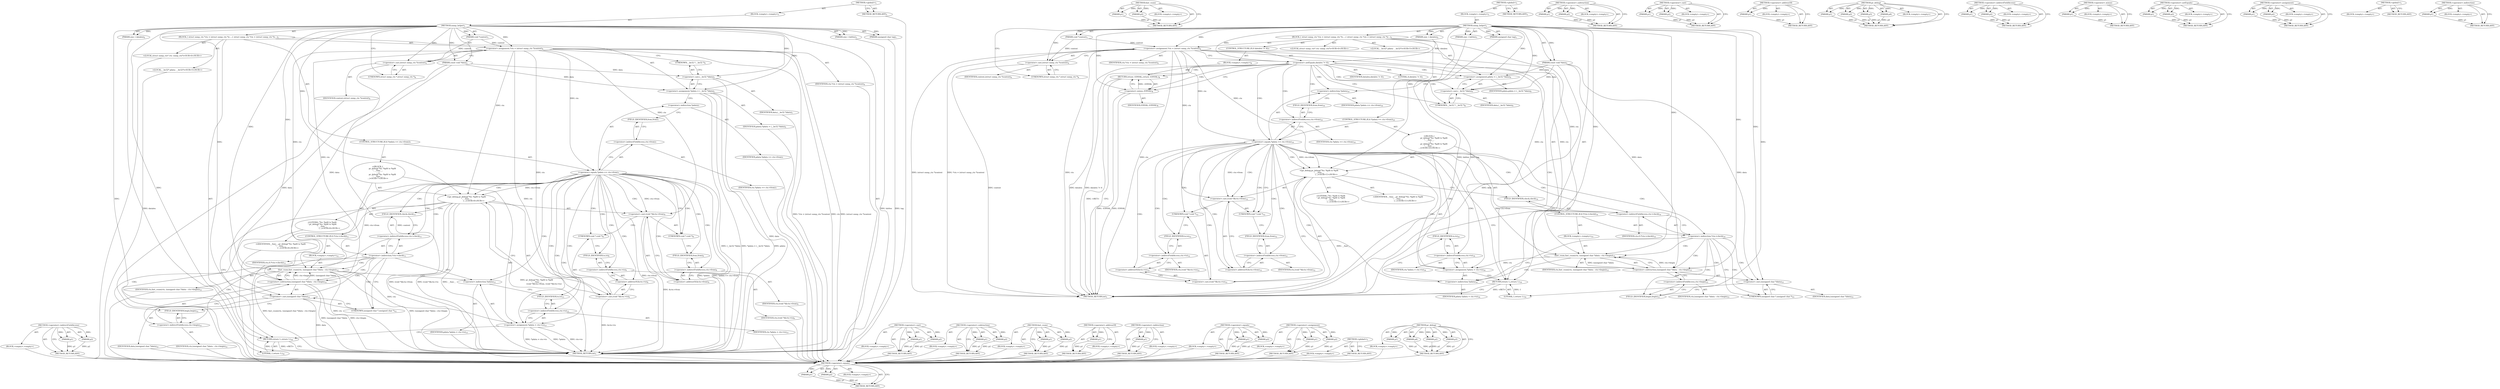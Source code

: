 digraph "&lt;operator&gt;.indirection" {
vulnerable_121 [label=<(METHOD,&lt;operator&gt;.indirectFieldAccess)>];
vulnerable_122 [label=<(PARAM,p1)>];
vulnerable_123 [label=<(PARAM,p2)>];
vulnerable_124 [label=<(BLOCK,&lt;empty&gt;,&lt;empty&gt;)>];
vulnerable_125 [label=<(METHOD_RETURN,ANY)>];
vulnerable_6 [label=<(METHOD,&lt;global&gt;)<SUB>1</SUB>>];
vulnerable_7 [label=<(BLOCK,&lt;empty&gt;,&lt;empty&gt;)<SUB>1</SUB>>];
vulnerable_8 [label=<(METHOD,snmp_helper)<SUB>1</SUB>>];
vulnerable_9 [label=<(PARAM,void *context)<SUB>1</SUB>>];
vulnerable_10 [label=<(PARAM,size_t hdrlen)<SUB>1</SUB>>];
vulnerable_11 [label=<(PARAM,unsigned char tag)<SUB>1</SUB>>];
vulnerable_12 [label=<(PARAM,const void *data)<SUB>2</SUB>>];
vulnerable_13 [label=<(PARAM,size_t datalen)<SUB>2</SUB>>];
vulnerable_14 [label=<(BLOCK,{
 	struct snmp_ctx *ctx = (struct snmp_ctx *)c...,{
 	struct snmp_ctx *ctx = (struct snmp_ctx *)c...)<SUB>3</SUB>>];
vulnerable_15 [label="<(LOCAL,struct snmp_ctx* ctx: snmp_ctx*)<SUB>4</SUB>>"];
vulnerable_16 [label=<(&lt;operator&gt;.assignment,*ctx = (struct snmp_ctx *)context)<SUB>4</SUB>>];
vulnerable_17 [label=<(IDENTIFIER,ctx,*ctx = (struct snmp_ctx *)context)<SUB>4</SUB>>];
vulnerable_18 [label=<(&lt;operator&gt;.cast,(struct snmp_ctx *)context)<SUB>4</SUB>>];
vulnerable_19 [label=<(UNKNOWN,struct snmp_ctx *,struct snmp_ctx *)<SUB>4</SUB>>];
vulnerable_20 [label=<(IDENTIFIER,context,(struct snmp_ctx *)context)<SUB>4</SUB>>];
vulnerable_21 [label="<(LOCAL,__be32* pdata: __be32*)<SUB>5</SUB>>"];
vulnerable_22 [label=<(&lt;operator&gt;.assignment,*pdata = (__be32 *)data)<SUB>5</SUB>>];
vulnerable_23 [label=<(IDENTIFIER,pdata,*pdata = (__be32 *)data)<SUB>5</SUB>>];
vulnerable_24 [label=<(&lt;operator&gt;.cast,(__be32 *)data)<SUB>5</SUB>>];
vulnerable_25 [label=<(UNKNOWN,__be32 *,__be32 *)<SUB>5</SUB>>];
vulnerable_26 [label=<(IDENTIFIER,data,(__be32 *)data)<SUB>5</SUB>>];
vulnerable_27 [label=<(CONTROL_STRUCTURE,IF,if (*pdata == ctx-&gt;from))<SUB>7</SUB>>];
vulnerable_28 [label=<(&lt;operator&gt;.equals,*pdata == ctx-&gt;from)<SUB>7</SUB>>];
vulnerable_29 [label=<(&lt;operator&gt;.indirection,*pdata)<SUB>7</SUB>>];
vulnerable_30 [label=<(IDENTIFIER,pdata,*pdata == ctx-&gt;from)<SUB>7</SUB>>];
vulnerable_31 [label=<(&lt;operator&gt;.indirectFieldAccess,ctx-&gt;from)<SUB>7</SUB>>];
vulnerable_32 [label=<(IDENTIFIER,ctx,*pdata == ctx-&gt;from)<SUB>7</SUB>>];
vulnerable_33 [label=<(FIELD_IDENTIFIER,from,from)<SUB>7</SUB>>];
vulnerable_34 [label="<(BLOCK,{
 		pr_debug(&quot;%s: %pI4 to %pI4\n&quot;, __func__,
 ...,{
 		pr_debug(&quot;%s: %pI4 to %pI4\n&quot;, __func__,
 ...)<SUB>7</SUB>>"];
vulnerable_35 [label="<(pr_debug,pr_debug(&quot;%s: %pI4 to %pI4\n&quot;, __func__,
 			 (...)<SUB>8</SUB>>"];
vulnerable_36 [label="<(LITERAL,&quot;%s: %pI4 to %pI4\n&quot;,pr_debug(&quot;%s: %pI4 to %pI4\n&quot;, __func__,
 			 (...)<SUB>8</SUB>>"];
vulnerable_37 [label="<(IDENTIFIER,__func__,pr_debug(&quot;%s: %pI4 to %pI4\n&quot;, __func__,
 			 (...)<SUB>8</SUB>>"];
vulnerable_38 [label=<(&lt;operator&gt;.cast,(void *)&amp;ctx-&gt;from)<SUB>9</SUB>>];
vulnerable_39 [label=<(UNKNOWN,void *,void *)<SUB>9</SUB>>];
vulnerable_40 [label=<(&lt;operator&gt;.addressOf,&amp;ctx-&gt;from)<SUB>9</SUB>>];
vulnerable_41 [label=<(&lt;operator&gt;.indirectFieldAccess,ctx-&gt;from)<SUB>9</SUB>>];
vulnerable_42 [label=<(IDENTIFIER,ctx,(void *)&amp;ctx-&gt;from)<SUB>9</SUB>>];
vulnerable_43 [label=<(FIELD_IDENTIFIER,from,from)<SUB>9</SUB>>];
vulnerable_44 [label=<(&lt;operator&gt;.cast,(void *)&amp;ctx-&gt;to)<SUB>9</SUB>>];
vulnerable_45 [label=<(UNKNOWN,void *,void *)<SUB>9</SUB>>];
vulnerable_46 [label=<(&lt;operator&gt;.addressOf,&amp;ctx-&gt;to)<SUB>9</SUB>>];
vulnerable_47 [label=<(&lt;operator&gt;.indirectFieldAccess,ctx-&gt;to)<SUB>9</SUB>>];
vulnerable_48 [label=<(IDENTIFIER,ctx,(void *)&amp;ctx-&gt;to)<SUB>9</SUB>>];
vulnerable_49 [label=<(FIELD_IDENTIFIER,to,to)<SUB>9</SUB>>];
vulnerable_50 [label=<(CONTROL_STRUCTURE,IF,if (*ctx-&gt;check))<SUB>11</SUB>>];
vulnerable_51 [label=<(&lt;operator&gt;.indirection,*ctx-&gt;check)<SUB>11</SUB>>];
vulnerable_52 [label=<(&lt;operator&gt;.indirectFieldAccess,ctx-&gt;check)<SUB>11</SUB>>];
vulnerable_53 [label=<(IDENTIFIER,ctx,if (*ctx-&gt;check))<SUB>11</SUB>>];
vulnerable_54 [label=<(FIELD_IDENTIFIER,check,check)<SUB>11</SUB>>];
vulnerable_55 [label=<(BLOCK,&lt;empty&gt;,&lt;empty&gt;)<SUB>12</SUB>>];
vulnerable_56 [label=<(fast_csum,fast_csum(ctx, (unsigned char *)data - ctx-&gt;begin))<SUB>12</SUB>>];
vulnerable_57 [label=<(IDENTIFIER,ctx,fast_csum(ctx, (unsigned char *)data - ctx-&gt;begin))<SUB>12</SUB>>];
vulnerable_58 [label=<(&lt;operator&gt;.subtraction,(unsigned char *)data - ctx-&gt;begin)<SUB>12</SUB>>];
vulnerable_59 [label=<(&lt;operator&gt;.cast,(unsigned char *)data)<SUB>12</SUB>>];
vulnerable_60 [label=<(UNKNOWN,unsigned char *,unsigned char *)<SUB>12</SUB>>];
vulnerable_61 [label=<(IDENTIFIER,data,(unsigned char *)data)<SUB>12</SUB>>];
vulnerable_62 [label=<(&lt;operator&gt;.indirectFieldAccess,ctx-&gt;begin)<SUB>12</SUB>>];
vulnerable_63 [label=<(IDENTIFIER,ctx,(unsigned char *)data - ctx-&gt;begin)<SUB>12</SUB>>];
vulnerable_64 [label=<(FIELD_IDENTIFIER,begin,begin)<SUB>12</SUB>>];
vulnerable_65 [label=<(&lt;operator&gt;.assignment,*pdata = ctx-&gt;to)<SUB>13</SUB>>];
vulnerable_66 [label=<(&lt;operator&gt;.indirection,*pdata)<SUB>13</SUB>>];
vulnerable_67 [label=<(IDENTIFIER,pdata,*pdata = ctx-&gt;to)<SUB>13</SUB>>];
vulnerable_68 [label=<(&lt;operator&gt;.indirectFieldAccess,ctx-&gt;to)<SUB>13</SUB>>];
vulnerable_69 [label=<(IDENTIFIER,ctx,*pdata = ctx-&gt;to)<SUB>13</SUB>>];
vulnerable_70 [label=<(FIELD_IDENTIFIER,to,to)<SUB>13</SUB>>];
vulnerable_71 [label=<(RETURN,return 1;,return 1;)<SUB>16</SUB>>];
vulnerable_72 [label=<(LITERAL,1,return 1;)<SUB>16</SUB>>];
vulnerable_73 [label=<(METHOD_RETURN,int)<SUB>1</SUB>>];
vulnerable_75 [label=<(METHOD_RETURN,ANY)<SUB>1</SUB>>];
vulnerable_107 [label=<(METHOD,&lt;operator&gt;.cast)>];
vulnerable_108 [label=<(PARAM,p1)>];
vulnerable_109 [label=<(PARAM,p2)>];
vulnerable_110 [label=<(BLOCK,&lt;empty&gt;,&lt;empty&gt;)>];
vulnerable_111 [label=<(METHOD_RETURN,ANY)>];
vulnerable_142 [label=<(METHOD,&lt;operator&gt;.subtraction)>];
vulnerable_143 [label=<(PARAM,p1)>];
vulnerable_144 [label=<(PARAM,p2)>];
vulnerable_145 [label=<(BLOCK,&lt;empty&gt;,&lt;empty&gt;)>];
vulnerable_146 [label=<(METHOD_RETURN,ANY)>];
vulnerable_137 [label=<(METHOD,fast_csum)>];
vulnerable_138 [label=<(PARAM,p1)>];
vulnerable_139 [label=<(PARAM,p2)>];
vulnerable_140 [label=<(BLOCK,&lt;empty&gt;,&lt;empty&gt;)>];
vulnerable_141 [label=<(METHOD_RETURN,ANY)>];
vulnerable_133 [label=<(METHOD,&lt;operator&gt;.addressOf)>];
vulnerable_134 [label=<(PARAM,p1)>];
vulnerable_135 [label=<(BLOCK,&lt;empty&gt;,&lt;empty&gt;)>];
vulnerable_136 [label=<(METHOD_RETURN,ANY)>];
vulnerable_117 [label=<(METHOD,&lt;operator&gt;.indirection)>];
vulnerable_118 [label=<(PARAM,p1)>];
vulnerable_119 [label=<(BLOCK,&lt;empty&gt;,&lt;empty&gt;)>];
vulnerable_120 [label=<(METHOD_RETURN,ANY)>];
vulnerable_112 [label=<(METHOD,&lt;operator&gt;.equals)>];
vulnerable_113 [label=<(PARAM,p1)>];
vulnerable_114 [label=<(PARAM,p2)>];
vulnerable_115 [label=<(BLOCK,&lt;empty&gt;,&lt;empty&gt;)>];
vulnerable_116 [label=<(METHOD_RETURN,ANY)>];
vulnerable_102 [label=<(METHOD,&lt;operator&gt;.assignment)>];
vulnerable_103 [label=<(PARAM,p1)>];
vulnerable_104 [label=<(PARAM,p2)>];
vulnerable_105 [label=<(BLOCK,&lt;empty&gt;,&lt;empty&gt;)>];
vulnerable_106 [label=<(METHOD_RETURN,ANY)>];
vulnerable_96 [label=<(METHOD,&lt;global&gt;)<SUB>1</SUB>>];
vulnerable_97 [label=<(BLOCK,&lt;empty&gt;,&lt;empty&gt;)>];
vulnerable_98 [label=<(METHOD_RETURN,ANY)>];
vulnerable_126 [label=<(METHOD,pr_debug)>];
vulnerable_127 [label=<(PARAM,p1)>];
vulnerable_128 [label=<(PARAM,p2)>];
vulnerable_129 [label=<(PARAM,p3)>];
vulnerable_130 [label=<(PARAM,p4)>];
vulnerable_131 [label=<(BLOCK,&lt;empty&gt;,&lt;empty&gt;)>];
vulnerable_132 [label=<(METHOD_RETURN,ANY)>];
fixed_129 [label=<(METHOD,&lt;operator&gt;.equals)>];
fixed_130 [label=<(PARAM,p1)>];
fixed_131 [label=<(PARAM,p2)>];
fixed_132 [label=<(BLOCK,&lt;empty&gt;,&lt;empty&gt;)>];
fixed_133 [label=<(METHOD_RETURN,ANY)>];
fixed_154 [label=<(METHOD,fast_csum)>];
fixed_155 [label=<(PARAM,p1)>];
fixed_156 [label=<(PARAM,p2)>];
fixed_157 [label=<(BLOCK,&lt;empty&gt;,&lt;empty&gt;)>];
fixed_158 [label=<(METHOD_RETURN,ANY)>];
fixed_6 [label=<(METHOD,&lt;global&gt;)<SUB>1</SUB>>];
fixed_7 [label=<(BLOCK,&lt;empty&gt;,&lt;empty&gt;)<SUB>1</SUB>>];
fixed_8 [label=<(METHOD,snmp_helper)<SUB>1</SUB>>];
fixed_9 [label=<(PARAM,void *context)<SUB>1</SUB>>];
fixed_10 [label=<(PARAM,size_t hdrlen)<SUB>1</SUB>>];
fixed_11 [label=<(PARAM,unsigned char tag)<SUB>1</SUB>>];
fixed_12 [label=<(PARAM,const void *data)<SUB>2</SUB>>];
fixed_13 [label=<(PARAM,size_t datalen)<SUB>2</SUB>>];
fixed_14 [label=<(BLOCK,{
 	struct snmp_ctx *ctx = (struct snmp_ctx *)c...,{
 	struct snmp_ctx *ctx = (struct snmp_ctx *)c...)<SUB>3</SUB>>];
fixed_15 [label="<(LOCAL,struct snmp_ctx* ctx: snmp_ctx*)<SUB>4</SUB>>"];
fixed_16 [label=<(&lt;operator&gt;.assignment,*ctx = (struct snmp_ctx *)context)<SUB>4</SUB>>];
fixed_17 [label=<(IDENTIFIER,ctx,*ctx = (struct snmp_ctx *)context)<SUB>4</SUB>>];
fixed_18 [label=<(&lt;operator&gt;.cast,(struct snmp_ctx *)context)<SUB>4</SUB>>];
fixed_19 [label=<(UNKNOWN,struct snmp_ctx *,struct snmp_ctx *)<SUB>4</SUB>>];
fixed_20 [label=<(IDENTIFIER,context,(struct snmp_ctx *)context)<SUB>4</SUB>>];
fixed_21 [label="<(LOCAL,__be32* pdata: __be32*)<SUB>5</SUB>>"];
fixed_22 [label=<(CONTROL_STRUCTURE,IF,if (datalen != 4))<SUB>7</SUB>>];
fixed_23 [label=<(&lt;operator&gt;.notEquals,datalen != 4)<SUB>7</SUB>>];
fixed_24 [label=<(IDENTIFIER,datalen,datalen != 4)<SUB>7</SUB>>];
fixed_25 [label=<(LITERAL,4,datalen != 4)<SUB>7</SUB>>];
fixed_26 [label=<(BLOCK,&lt;empty&gt;,&lt;empty&gt;)<SUB>8</SUB>>];
fixed_27 [label=<(RETURN,return -EINVAL;,return -EINVAL;)<SUB>8</SUB>>];
fixed_28 [label=<(&lt;operator&gt;.minus,-EINVAL)<SUB>8</SUB>>];
fixed_29 [label=<(IDENTIFIER,EINVAL,-EINVAL)<SUB>8</SUB>>];
fixed_30 [label=<(&lt;operator&gt;.assignment,pdata = (__be32 *)data)<SUB>9</SUB>>];
fixed_31 [label=<(IDENTIFIER,pdata,pdata = (__be32 *)data)<SUB>9</SUB>>];
fixed_32 [label=<(&lt;operator&gt;.cast,(__be32 *)data)<SUB>9</SUB>>];
fixed_33 [label=<(UNKNOWN,__be32 *,__be32 *)<SUB>9</SUB>>];
fixed_34 [label=<(IDENTIFIER,data,(__be32 *)data)<SUB>9</SUB>>];
fixed_35 [label=<(CONTROL_STRUCTURE,IF,if (*pdata == ctx-&gt;from))<SUB>10</SUB>>];
fixed_36 [label=<(&lt;operator&gt;.equals,*pdata == ctx-&gt;from)<SUB>10</SUB>>];
fixed_37 [label=<(&lt;operator&gt;.indirection,*pdata)<SUB>10</SUB>>];
fixed_38 [label=<(IDENTIFIER,pdata,*pdata == ctx-&gt;from)<SUB>10</SUB>>];
fixed_39 [label=<(&lt;operator&gt;.indirectFieldAccess,ctx-&gt;from)<SUB>10</SUB>>];
fixed_40 [label=<(IDENTIFIER,ctx,*pdata == ctx-&gt;from)<SUB>10</SUB>>];
fixed_41 [label=<(FIELD_IDENTIFIER,from,from)<SUB>10</SUB>>];
fixed_42 [label="<(BLOCK,{
 		pr_debug(&quot;%s: %pI4 to %pI4\n&quot;, __func__,
 ...,{
 		pr_debug(&quot;%s: %pI4 to %pI4\n&quot;, __func__,
 ...)<SUB>10</SUB>>"];
fixed_43 [label="<(pr_debug,pr_debug(&quot;%s: %pI4 to %pI4\n&quot;, __func__,
 			 (...)<SUB>11</SUB>>"];
fixed_44 [label="<(LITERAL,&quot;%s: %pI4 to %pI4\n&quot;,pr_debug(&quot;%s: %pI4 to %pI4\n&quot;, __func__,
 			 (...)<SUB>11</SUB>>"];
fixed_45 [label="<(IDENTIFIER,__func__,pr_debug(&quot;%s: %pI4 to %pI4\n&quot;, __func__,
 			 (...)<SUB>11</SUB>>"];
fixed_46 [label=<(&lt;operator&gt;.cast,(void *)&amp;ctx-&gt;from)<SUB>12</SUB>>];
fixed_47 [label=<(UNKNOWN,void *,void *)<SUB>12</SUB>>];
fixed_48 [label=<(&lt;operator&gt;.addressOf,&amp;ctx-&gt;from)<SUB>12</SUB>>];
fixed_49 [label=<(&lt;operator&gt;.indirectFieldAccess,ctx-&gt;from)<SUB>12</SUB>>];
fixed_50 [label=<(IDENTIFIER,ctx,(void *)&amp;ctx-&gt;from)<SUB>12</SUB>>];
fixed_51 [label=<(FIELD_IDENTIFIER,from,from)<SUB>12</SUB>>];
fixed_52 [label=<(&lt;operator&gt;.cast,(void *)&amp;ctx-&gt;to)<SUB>12</SUB>>];
fixed_53 [label=<(UNKNOWN,void *,void *)<SUB>12</SUB>>];
fixed_54 [label=<(&lt;operator&gt;.addressOf,&amp;ctx-&gt;to)<SUB>12</SUB>>];
fixed_55 [label=<(&lt;operator&gt;.indirectFieldAccess,ctx-&gt;to)<SUB>12</SUB>>];
fixed_56 [label=<(IDENTIFIER,ctx,(void *)&amp;ctx-&gt;to)<SUB>12</SUB>>];
fixed_57 [label=<(FIELD_IDENTIFIER,to,to)<SUB>12</SUB>>];
fixed_58 [label=<(CONTROL_STRUCTURE,IF,if (*ctx-&gt;check))<SUB>14</SUB>>];
fixed_59 [label=<(&lt;operator&gt;.indirection,*ctx-&gt;check)<SUB>14</SUB>>];
fixed_60 [label=<(&lt;operator&gt;.indirectFieldAccess,ctx-&gt;check)<SUB>14</SUB>>];
fixed_61 [label=<(IDENTIFIER,ctx,if (*ctx-&gt;check))<SUB>14</SUB>>];
fixed_62 [label=<(FIELD_IDENTIFIER,check,check)<SUB>14</SUB>>];
fixed_63 [label=<(BLOCK,&lt;empty&gt;,&lt;empty&gt;)<SUB>15</SUB>>];
fixed_64 [label=<(fast_csum,fast_csum(ctx, (unsigned char *)data - ctx-&gt;begin))<SUB>15</SUB>>];
fixed_65 [label=<(IDENTIFIER,ctx,fast_csum(ctx, (unsigned char *)data - ctx-&gt;begin))<SUB>15</SUB>>];
fixed_66 [label=<(&lt;operator&gt;.subtraction,(unsigned char *)data - ctx-&gt;begin)<SUB>15</SUB>>];
fixed_67 [label=<(&lt;operator&gt;.cast,(unsigned char *)data)<SUB>15</SUB>>];
fixed_68 [label=<(UNKNOWN,unsigned char *,unsigned char *)<SUB>15</SUB>>];
fixed_69 [label=<(IDENTIFIER,data,(unsigned char *)data)<SUB>15</SUB>>];
fixed_70 [label=<(&lt;operator&gt;.indirectFieldAccess,ctx-&gt;begin)<SUB>15</SUB>>];
fixed_71 [label=<(IDENTIFIER,ctx,(unsigned char *)data - ctx-&gt;begin)<SUB>15</SUB>>];
fixed_72 [label=<(FIELD_IDENTIFIER,begin,begin)<SUB>15</SUB>>];
fixed_73 [label=<(&lt;operator&gt;.assignment,*pdata = ctx-&gt;to)<SUB>16</SUB>>];
fixed_74 [label=<(&lt;operator&gt;.indirection,*pdata)<SUB>16</SUB>>];
fixed_75 [label=<(IDENTIFIER,pdata,*pdata = ctx-&gt;to)<SUB>16</SUB>>];
fixed_76 [label=<(&lt;operator&gt;.indirectFieldAccess,ctx-&gt;to)<SUB>16</SUB>>];
fixed_77 [label=<(IDENTIFIER,ctx,*pdata = ctx-&gt;to)<SUB>16</SUB>>];
fixed_78 [label=<(FIELD_IDENTIFIER,to,to)<SUB>16</SUB>>];
fixed_79 [label=<(RETURN,return 1;,return 1;)<SUB>19</SUB>>];
fixed_80 [label=<(LITERAL,1,return 1;)<SUB>19</SUB>>];
fixed_81 [label=<(METHOD_RETURN,int)<SUB>1</SUB>>];
fixed_83 [label=<(METHOD_RETURN,ANY)<SUB>1</SUB>>];
fixed_159 [label=<(METHOD,&lt;operator&gt;.subtraction)>];
fixed_160 [label=<(PARAM,p1)>];
fixed_161 [label=<(PARAM,p2)>];
fixed_162 [label=<(BLOCK,&lt;empty&gt;,&lt;empty&gt;)>];
fixed_163 [label=<(METHOD_RETURN,ANY)>];
fixed_115 [label=<(METHOD,&lt;operator&gt;.cast)>];
fixed_116 [label=<(PARAM,p1)>];
fixed_117 [label=<(PARAM,p2)>];
fixed_118 [label=<(BLOCK,&lt;empty&gt;,&lt;empty&gt;)>];
fixed_119 [label=<(METHOD_RETURN,ANY)>];
fixed_150 [label=<(METHOD,&lt;operator&gt;.addressOf)>];
fixed_151 [label=<(PARAM,p1)>];
fixed_152 [label=<(BLOCK,&lt;empty&gt;,&lt;empty&gt;)>];
fixed_153 [label=<(METHOD_RETURN,ANY)>];
fixed_143 [label=<(METHOD,pr_debug)>];
fixed_144 [label=<(PARAM,p1)>];
fixed_145 [label=<(PARAM,p2)>];
fixed_146 [label=<(PARAM,p3)>];
fixed_147 [label=<(PARAM,p4)>];
fixed_148 [label=<(BLOCK,&lt;empty&gt;,&lt;empty&gt;)>];
fixed_149 [label=<(METHOD_RETURN,ANY)>];
fixed_138 [label=<(METHOD,&lt;operator&gt;.indirectFieldAccess)>];
fixed_139 [label=<(PARAM,p1)>];
fixed_140 [label=<(PARAM,p2)>];
fixed_141 [label=<(BLOCK,&lt;empty&gt;,&lt;empty&gt;)>];
fixed_142 [label=<(METHOD_RETURN,ANY)>];
fixed_125 [label=<(METHOD,&lt;operator&gt;.minus)>];
fixed_126 [label=<(PARAM,p1)>];
fixed_127 [label=<(BLOCK,&lt;empty&gt;,&lt;empty&gt;)>];
fixed_128 [label=<(METHOD_RETURN,ANY)>];
fixed_120 [label=<(METHOD,&lt;operator&gt;.notEquals)>];
fixed_121 [label=<(PARAM,p1)>];
fixed_122 [label=<(PARAM,p2)>];
fixed_123 [label=<(BLOCK,&lt;empty&gt;,&lt;empty&gt;)>];
fixed_124 [label=<(METHOD_RETURN,ANY)>];
fixed_110 [label=<(METHOD,&lt;operator&gt;.assignment)>];
fixed_111 [label=<(PARAM,p1)>];
fixed_112 [label=<(PARAM,p2)>];
fixed_113 [label=<(BLOCK,&lt;empty&gt;,&lt;empty&gt;)>];
fixed_114 [label=<(METHOD_RETURN,ANY)>];
fixed_104 [label=<(METHOD,&lt;global&gt;)<SUB>1</SUB>>];
fixed_105 [label=<(BLOCK,&lt;empty&gt;,&lt;empty&gt;)>];
fixed_106 [label=<(METHOD_RETURN,ANY)>];
fixed_134 [label=<(METHOD,&lt;operator&gt;.indirection)>];
fixed_135 [label=<(PARAM,p1)>];
fixed_136 [label=<(BLOCK,&lt;empty&gt;,&lt;empty&gt;)>];
fixed_137 [label=<(METHOD_RETURN,ANY)>];
vulnerable_121 -> vulnerable_122  [key=0, label="AST: "];
vulnerable_121 -> vulnerable_122  [key=1, label="DDG: "];
vulnerable_121 -> vulnerable_124  [key=0, label="AST: "];
vulnerable_121 -> vulnerable_123  [key=0, label="AST: "];
vulnerable_121 -> vulnerable_123  [key=1, label="DDG: "];
vulnerable_121 -> vulnerable_125  [key=0, label="AST: "];
vulnerable_121 -> vulnerable_125  [key=1, label="CFG: "];
vulnerable_122 -> vulnerable_125  [key=0, label="DDG: p1"];
vulnerable_123 -> vulnerable_125  [key=0, label="DDG: p2"];
vulnerable_124 -> fixed_129  [key=0];
vulnerable_125 -> fixed_129  [key=0];
vulnerable_6 -> vulnerable_7  [key=0, label="AST: "];
vulnerable_6 -> vulnerable_75  [key=0, label="AST: "];
vulnerable_6 -> vulnerable_75  [key=1, label="CFG: "];
vulnerable_7 -> vulnerable_8  [key=0, label="AST: "];
vulnerable_8 -> vulnerable_9  [key=0, label="AST: "];
vulnerable_8 -> vulnerable_9  [key=1, label="DDG: "];
vulnerable_8 -> vulnerable_10  [key=0, label="AST: "];
vulnerable_8 -> vulnerable_10  [key=1, label="DDG: "];
vulnerable_8 -> vulnerable_11  [key=0, label="AST: "];
vulnerable_8 -> vulnerable_11  [key=1, label="DDG: "];
vulnerable_8 -> vulnerable_12  [key=0, label="AST: "];
vulnerable_8 -> vulnerable_12  [key=1, label="DDG: "];
vulnerable_8 -> vulnerable_13  [key=0, label="AST: "];
vulnerable_8 -> vulnerable_13  [key=1, label="DDG: "];
vulnerable_8 -> vulnerable_14  [key=0, label="AST: "];
vulnerable_8 -> vulnerable_73  [key=0, label="AST: "];
vulnerable_8 -> vulnerable_19  [key=0, label="CFG: "];
vulnerable_8 -> vulnerable_16  [key=0, label="DDG: "];
vulnerable_8 -> vulnerable_22  [key=0, label="DDG: "];
vulnerable_8 -> vulnerable_71  [key=0, label="DDG: "];
vulnerable_8 -> vulnerable_72  [key=0, label="DDG: "];
vulnerable_8 -> vulnerable_18  [key=0, label="DDG: "];
vulnerable_8 -> vulnerable_24  [key=0, label="DDG: "];
vulnerable_8 -> vulnerable_35  [key=0, label="DDG: "];
vulnerable_8 -> vulnerable_56  [key=0, label="DDG: "];
vulnerable_8 -> vulnerable_58  [key=0, label="DDG: "];
vulnerable_8 -> vulnerable_59  [key=0, label="DDG: "];
vulnerable_9 -> vulnerable_16  [key=0, label="DDG: context"];
vulnerable_9 -> vulnerable_18  [key=0, label="DDG: context"];
vulnerable_10 -> vulnerable_73  [key=0, label="DDG: hdrlen"];
vulnerable_11 -> vulnerable_73  [key=0, label="DDG: tag"];
vulnerable_12 -> vulnerable_22  [key=0, label="DDG: data"];
vulnerable_12 -> vulnerable_24  [key=0, label="DDG: data"];
vulnerable_12 -> vulnerable_58  [key=0, label="DDG: data"];
vulnerable_12 -> vulnerable_59  [key=0, label="DDG: data"];
vulnerable_13 -> vulnerable_73  [key=0, label="DDG: datalen"];
vulnerable_14 -> vulnerable_15  [key=0, label="AST: "];
vulnerable_14 -> vulnerable_16  [key=0, label="AST: "];
vulnerable_14 -> vulnerable_21  [key=0, label="AST: "];
vulnerable_14 -> vulnerable_22  [key=0, label="AST: "];
vulnerable_14 -> vulnerable_27  [key=0, label="AST: "];
vulnerable_14 -> vulnerable_71  [key=0, label="AST: "];
vulnerable_15 -> fixed_129  [key=0];
vulnerable_16 -> vulnerable_17  [key=0, label="AST: "];
vulnerable_16 -> vulnerable_18  [key=0, label="AST: "];
vulnerable_16 -> vulnerable_25  [key=0, label="CFG: "];
vulnerable_16 -> vulnerable_73  [key=0, label="DDG: ctx"];
vulnerable_16 -> vulnerable_73  [key=1, label="DDG: (struct snmp_ctx *)context"];
vulnerable_16 -> vulnerable_73  [key=2, label="DDG: *ctx = (struct snmp_ctx *)context"];
vulnerable_16 -> vulnerable_28  [key=0, label="DDG: ctx"];
vulnerable_16 -> vulnerable_65  [key=0, label="DDG: ctx"];
vulnerable_16 -> vulnerable_35  [key=0, label="DDG: ctx"];
vulnerable_16 -> vulnerable_38  [key=0, label="DDG: ctx"];
vulnerable_16 -> vulnerable_44  [key=0, label="DDG: ctx"];
vulnerable_16 -> vulnerable_56  [key=0, label="DDG: ctx"];
vulnerable_16 -> vulnerable_58  [key=0, label="DDG: ctx"];
vulnerable_17 -> fixed_129  [key=0];
vulnerable_18 -> vulnerable_19  [key=0, label="AST: "];
vulnerable_18 -> vulnerable_20  [key=0, label="AST: "];
vulnerable_18 -> vulnerable_16  [key=0, label="CFG: "];
vulnerable_18 -> vulnerable_73  [key=0, label="DDG: context"];
vulnerable_19 -> vulnerable_18  [key=0, label="CFG: "];
vulnerable_20 -> fixed_129  [key=0];
vulnerable_21 -> fixed_129  [key=0];
vulnerable_22 -> vulnerable_23  [key=0, label="AST: "];
vulnerable_22 -> vulnerable_24  [key=0, label="AST: "];
vulnerable_22 -> vulnerable_29  [key=0, label="CFG: "];
vulnerable_22 -> vulnerable_73  [key=0, label="DDG: pdata"];
vulnerable_22 -> vulnerable_73  [key=1, label="DDG: (__be32 *)data"];
vulnerable_22 -> vulnerable_73  [key=2, label="DDG: *pdata = (__be32 *)data"];
vulnerable_23 -> fixed_129  [key=0];
vulnerable_24 -> vulnerable_25  [key=0, label="AST: "];
vulnerable_24 -> vulnerable_26  [key=0, label="AST: "];
vulnerable_24 -> vulnerable_22  [key=0, label="CFG: "];
vulnerable_24 -> vulnerable_73  [key=0, label="DDG: data"];
vulnerable_25 -> vulnerable_24  [key=0, label="CFG: "];
vulnerable_26 -> fixed_129  [key=0];
vulnerable_27 -> vulnerable_28  [key=0, label="AST: "];
vulnerable_27 -> vulnerable_34  [key=0, label="AST: "];
vulnerable_28 -> vulnerable_29  [key=0, label="AST: "];
vulnerable_28 -> vulnerable_31  [key=0, label="AST: "];
vulnerable_28 -> vulnerable_39  [key=0, label="CFG: "];
vulnerable_28 -> vulnerable_39  [key=1, label="CDG: "];
vulnerable_28 -> vulnerable_71  [key=0, label="CFG: "];
vulnerable_28 -> vulnerable_73  [key=0, label="DDG: *pdata"];
vulnerable_28 -> vulnerable_73  [key=1, label="DDG: ctx-&gt;from"];
vulnerable_28 -> vulnerable_73  [key=2, label="DDG: *pdata == ctx-&gt;from"];
vulnerable_28 -> vulnerable_35  [key=0, label="DDG: ctx-&gt;from"];
vulnerable_28 -> vulnerable_35  [key=1, label="CDG: "];
vulnerable_28 -> vulnerable_38  [key=0, label="DDG: ctx-&gt;from"];
vulnerable_28 -> vulnerable_38  [key=1, label="CDG: "];
vulnerable_28 -> vulnerable_56  [key=0, label="DDG: ctx-&gt;from"];
vulnerable_28 -> vulnerable_47  [key=0, label="CDG: "];
vulnerable_28 -> vulnerable_68  [key=0, label="CDG: "];
vulnerable_28 -> vulnerable_49  [key=0, label="CDG: "];
vulnerable_28 -> vulnerable_51  [key=0, label="CDG: "];
vulnerable_28 -> vulnerable_66  [key=0, label="CDG: "];
vulnerable_28 -> vulnerable_52  [key=0, label="CDG: "];
vulnerable_28 -> vulnerable_46  [key=0, label="CDG: "];
vulnerable_28 -> vulnerable_41  [key=0, label="CDG: "];
vulnerable_28 -> vulnerable_70  [key=0, label="CDG: "];
vulnerable_28 -> vulnerable_45  [key=0, label="CDG: "];
vulnerable_28 -> vulnerable_40  [key=0, label="CDG: "];
vulnerable_28 -> vulnerable_65  [key=0, label="CDG: "];
vulnerable_28 -> vulnerable_44  [key=0, label="CDG: "];
vulnerable_28 -> vulnerable_54  [key=0, label="CDG: "];
vulnerable_28 -> vulnerable_43  [key=0, label="CDG: "];
vulnerable_29 -> vulnerable_30  [key=0, label="AST: "];
vulnerable_29 -> vulnerable_33  [key=0, label="CFG: "];
vulnerable_30 -> fixed_129  [key=0];
vulnerable_31 -> vulnerable_32  [key=0, label="AST: "];
vulnerable_31 -> vulnerable_33  [key=0, label="AST: "];
vulnerable_31 -> vulnerable_28  [key=0, label="CFG: "];
vulnerable_32 -> fixed_129  [key=0];
vulnerable_33 -> vulnerable_31  [key=0, label="CFG: "];
vulnerable_34 -> vulnerable_35  [key=0, label="AST: "];
vulnerable_34 -> vulnerable_50  [key=0, label="AST: "];
vulnerable_34 -> vulnerable_65  [key=0, label="AST: "];
vulnerable_35 -> vulnerable_36  [key=0, label="AST: "];
vulnerable_35 -> vulnerable_37  [key=0, label="AST: "];
vulnerable_35 -> vulnerable_38  [key=0, label="AST: "];
vulnerable_35 -> vulnerable_44  [key=0, label="AST: "];
vulnerable_35 -> vulnerable_54  [key=0, label="CFG: "];
vulnerable_35 -> vulnerable_73  [key=0, label="DDG: (void *)&amp;ctx-&gt;from"];
vulnerable_35 -> vulnerable_73  [key=1, label="DDG: (void *)&amp;ctx-&gt;to"];
vulnerable_35 -> vulnerable_73  [key=2, label="DDG: pr_debug(&quot;%s: %pI4 to %pI4\n&quot;, __func__,
 			 (void *)&amp;ctx-&gt;from, (void *)&amp;ctx-&gt;to)"];
vulnerable_35 -> vulnerable_73  [key=3, label="DDG: __func__"];
vulnerable_36 -> fixed_129  [key=0];
vulnerable_37 -> fixed_129  [key=0];
vulnerable_38 -> vulnerable_39  [key=0, label="AST: "];
vulnerable_38 -> vulnerable_40  [key=0, label="AST: "];
vulnerable_38 -> vulnerable_45  [key=0, label="CFG: "];
vulnerable_38 -> vulnerable_73  [key=0, label="DDG: &amp;ctx-&gt;from"];
vulnerable_39 -> vulnerable_43  [key=0, label="CFG: "];
vulnerable_40 -> vulnerable_41  [key=0, label="AST: "];
vulnerable_40 -> vulnerable_38  [key=0, label="CFG: "];
vulnerable_41 -> vulnerable_42  [key=0, label="AST: "];
vulnerable_41 -> vulnerable_43  [key=0, label="AST: "];
vulnerable_41 -> vulnerable_40  [key=0, label="CFG: "];
vulnerable_42 -> fixed_129  [key=0];
vulnerable_43 -> vulnerable_41  [key=0, label="CFG: "];
vulnerable_44 -> vulnerable_45  [key=0, label="AST: "];
vulnerable_44 -> vulnerable_46  [key=0, label="AST: "];
vulnerable_44 -> vulnerable_35  [key=0, label="CFG: "];
vulnerable_44 -> vulnerable_73  [key=0, label="DDG: &amp;ctx-&gt;to"];
vulnerable_45 -> vulnerable_49  [key=0, label="CFG: "];
vulnerable_46 -> vulnerable_47  [key=0, label="AST: "];
vulnerable_46 -> vulnerable_44  [key=0, label="CFG: "];
vulnerable_47 -> vulnerable_48  [key=0, label="AST: "];
vulnerable_47 -> vulnerable_49  [key=0, label="AST: "];
vulnerable_47 -> vulnerable_46  [key=0, label="CFG: "];
vulnerable_48 -> fixed_129  [key=0];
vulnerable_49 -> vulnerable_47  [key=0, label="CFG: "];
vulnerable_50 -> vulnerable_51  [key=0, label="AST: "];
vulnerable_50 -> vulnerable_55  [key=0, label="AST: "];
vulnerable_51 -> vulnerable_52  [key=0, label="AST: "];
vulnerable_51 -> vulnerable_60  [key=0, label="CFG: "];
vulnerable_51 -> vulnerable_60  [key=1, label="CDG: "];
vulnerable_51 -> vulnerable_66  [key=0, label="CFG: "];
vulnerable_51 -> vulnerable_58  [key=0, label="CDG: "];
vulnerable_51 -> vulnerable_64  [key=0, label="CDG: "];
vulnerable_51 -> vulnerable_56  [key=0, label="CDG: "];
vulnerable_51 -> vulnerable_59  [key=0, label="CDG: "];
vulnerable_51 -> vulnerable_62  [key=0, label="CDG: "];
vulnerable_52 -> vulnerable_53  [key=0, label="AST: "];
vulnerable_52 -> vulnerable_54  [key=0, label="AST: "];
vulnerable_52 -> vulnerable_51  [key=0, label="CFG: "];
vulnerable_53 -> fixed_129  [key=0];
vulnerable_54 -> vulnerable_52  [key=0, label="CFG: "];
vulnerable_55 -> vulnerable_56  [key=0, label="AST: "];
vulnerable_56 -> vulnerable_57  [key=0, label="AST: "];
vulnerable_56 -> vulnerable_58  [key=0, label="AST: "];
vulnerable_56 -> vulnerable_66  [key=0, label="CFG: "];
vulnerable_56 -> vulnerable_73  [key=0, label="DDG: ctx"];
vulnerable_56 -> vulnerable_73  [key=1, label="DDG: (unsigned char *)data - ctx-&gt;begin"];
vulnerable_56 -> vulnerable_73  [key=2, label="DDG: fast_csum(ctx, (unsigned char *)data - ctx-&gt;begin)"];
vulnerable_56 -> vulnerable_65  [key=0, label="DDG: ctx"];
vulnerable_57 -> fixed_129  [key=0];
vulnerable_58 -> vulnerable_59  [key=0, label="AST: "];
vulnerable_58 -> vulnerable_62  [key=0, label="AST: "];
vulnerable_58 -> vulnerable_56  [key=0, label="CFG: "];
vulnerable_58 -> vulnerable_56  [key=1, label="DDG: ctx-&gt;begin"];
vulnerable_58 -> vulnerable_56  [key=2, label="DDG: (unsigned char *)data"];
vulnerable_58 -> vulnerable_73  [key=0, label="DDG: (unsigned char *)data"];
vulnerable_58 -> vulnerable_73  [key=1, label="DDG: ctx-&gt;begin"];
vulnerable_59 -> vulnerable_60  [key=0, label="AST: "];
vulnerable_59 -> vulnerable_61  [key=0, label="AST: "];
vulnerable_59 -> vulnerable_64  [key=0, label="CFG: "];
vulnerable_59 -> vulnerable_73  [key=0, label="DDG: data"];
vulnerable_60 -> vulnerable_59  [key=0, label="CFG: "];
vulnerable_61 -> fixed_129  [key=0];
vulnerable_62 -> vulnerable_63  [key=0, label="AST: "];
vulnerable_62 -> vulnerable_64  [key=0, label="AST: "];
vulnerable_62 -> vulnerable_58  [key=0, label="CFG: "];
vulnerable_63 -> fixed_129  [key=0];
vulnerable_64 -> vulnerable_62  [key=0, label="CFG: "];
vulnerable_65 -> vulnerable_66  [key=0, label="AST: "];
vulnerable_65 -> vulnerable_68  [key=0, label="AST: "];
vulnerable_65 -> vulnerable_71  [key=0, label="CFG: "];
vulnerable_65 -> vulnerable_73  [key=0, label="DDG: *pdata"];
vulnerable_65 -> vulnerable_73  [key=1, label="DDG: ctx-&gt;to"];
vulnerable_65 -> vulnerable_73  [key=2, label="DDG: *pdata = ctx-&gt;to"];
vulnerable_66 -> vulnerable_67  [key=0, label="AST: "];
vulnerable_66 -> vulnerable_70  [key=0, label="CFG: "];
vulnerable_67 -> fixed_129  [key=0];
vulnerable_68 -> vulnerable_69  [key=0, label="AST: "];
vulnerable_68 -> vulnerable_70  [key=0, label="AST: "];
vulnerable_68 -> vulnerable_65  [key=0, label="CFG: "];
vulnerable_69 -> fixed_129  [key=0];
vulnerable_70 -> vulnerable_68  [key=0, label="CFG: "];
vulnerable_71 -> vulnerable_72  [key=0, label="AST: "];
vulnerable_71 -> vulnerable_73  [key=0, label="CFG: "];
vulnerable_71 -> vulnerable_73  [key=1, label="DDG: &lt;RET&gt;"];
vulnerable_72 -> vulnerable_71  [key=0, label="DDG: 1"];
vulnerable_73 -> fixed_129  [key=0];
vulnerable_75 -> fixed_129  [key=0];
vulnerable_107 -> vulnerable_108  [key=0, label="AST: "];
vulnerable_107 -> vulnerable_108  [key=1, label="DDG: "];
vulnerable_107 -> vulnerable_110  [key=0, label="AST: "];
vulnerable_107 -> vulnerable_109  [key=0, label="AST: "];
vulnerable_107 -> vulnerable_109  [key=1, label="DDG: "];
vulnerable_107 -> vulnerable_111  [key=0, label="AST: "];
vulnerable_107 -> vulnerable_111  [key=1, label="CFG: "];
vulnerable_108 -> vulnerable_111  [key=0, label="DDG: p1"];
vulnerable_109 -> vulnerable_111  [key=0, label="DDG: p2"];
vulnerable_110 -> fixed_129  [key=0];
vulnerable_111 -> fixed_129  [key=0];
vulnerable_142 -> vulnerable_143  [key=0, label="AST: "];
vulnerable_142 -> vulnerable_143  [key=1, label="DDG: "];
vulnerable_142 -> vulnerable_145  [key=0, label="AST: "];
vulnerable_142 -> vulnerable_144  [key=0, label="AST: "];
vulnerable_142 -> vulnerable_144  [key=1, label="DDG: "];
vulnerable_142 -> vulnerable_146  [key=0, label="AST: "];
vulnerable_142 -> vulnerable_146  [key=1, label="CFG: "];
vulnerable_143 -> vulnerable_146  [key=0, label="DDG: p1"];
vulnerable_144 -> vulnerable_146  [key=0, label="DDG: p2"];
vulnerable_145 -> fixed_129  [key=0];
vulnerable_146 -> fixed_129  [key=0];
vulnerable_137 -> vulnerable_138  [key=0, label="AST: "];
vulnerable_137 -> vulnerable_138  [key=1, label="DDG: "];
vulnerable_137 -> vulnerable_140  [key=0, label="AST: "];
vulnerable_137 -> vulnerable_139  [key=0, label="AST: "];
vulnerable_137 -> vulnerable_139  [key=1, label="DDG: "];
vulnerable_137 -> vulnerable_141  [key=0, label="AST: "];
vulnerable_137 -> vulnerable_141  [key=1, label="CFG: "];
vulnerable_138 -> vulnerable_141  [key=0, label="DDG: p1"];
vulnerable_139 -> vulnerable_141  [key=0, label="DDG: p2"];
vulnerable_140 -> fixed_129  [key=0];
vulnerable_141 -> fixed_129  [key=0];
vulnerable_133 -> vulnerable_134  [key=0, label="AST: "];
vulnerable_133 -> vulnerable_134  [key=1, label="DDG: "];
vulnerable_133 -> vulnerable_135  [key=0, label="AST: "];
vulnerable_133 -> vulnerable_136  [key=0, label="AST: "];
vulnerable_133 -> vulnerable_136  [key=1, label="CFG: "];
vulnerable_134 -> vulnerable_136  [key=0, label="DDG: p1"];
vulnerable_135 -> fixed_129  [key=0];
vulnerable_136 -> fixed_129  [key=0];
vulnerable_117 -> vulnerable_118  [key=0, label="AST: "];
vulnerable_117 -> vulnerable_118  [key=1, label="DDG: "];
vulnerable_117 -> vulnerable_119  [key=0, label="AST: "];
vulnerable_117 -> vulnerable_120  [key=0, label="AST: "];
vulnerable_117 -> vulnerable_120  [key=1, label="CFG: "];
vulnerable_118 -> vulnerable_120  [key=0, label="DDG: p1"];
vulnerable_119 -> fixed_129  [key=0];
vulnerable_120 -> fixed_129  [key=0];
vulnerable_112 -> vulnerable_113  [key=0, label="AST: "];
vulnerable_112 -> vulnerable_113  [key=1, label="DDG: "];
vulnerable_112 -> vulnerable_115  [key=0, label="AST: "];
vulnerable_112 -> vulnerable_114  [key=0, label="AST: "];
vulnerable_112 -> vulnerable_114  [key=1, label="DDG: "];
vulnerable_112 -> vulnerable_116  [key=0, label="AST: "];
vulnerable_112 -> vulnerable_116  [key=1, label="CFG: "];
vulnerable_113 -> vulnerable_116  [key=0, label="DDG: p1"];
vulnerable_114 -> vulnerable_116  [key=0, label="DDG: p2"];
vulnerable_115 -> fixed_129  [key=0];
vulnerable_116 -> fixed_129  [key=0];
vulnerable_102 -> vulnerable_103  [key=0, label="AST: "];
vulnerable_102 -> vulnerable_103  [key=1, label="DDG: "];
vulnerable_102 -> vulnerable_105  [key=0, label="AST: "];
vulnerable_102 -> vulnerable_104  [key=0, label="AST: "];
vulnerable_102 -> vulnerable_104  [key=1, label="DDG: "];
vulnerable_102 -> vulnerable_106  [key=0, label="AST: "];
vulnerable_102 -> vulnerable_106  [key=1, label="CFG: "];
vulnerable_103 -> vulnerable_106  [key=0, label="DDG: p1"];
vulnerable_104 -> vulnerable_106  [key=0, label="DDG: p2"];
vulnerable_105 -> fixed_129  [key=0];
vulnerable_106 -> fixed_129  [key=0];
vulnerable_96 -> vulnerable_97  [key=0, label="AST: "];
vulnerable_96 -> vulnerable_98  [key=0, label="AST: "];
vulnerable_96 -> vulnerable_98  [key=1, label="CFG: "];
vulnerable_97 -> fixed_129  [key=0];
vulnerable_98 -> fixed_129  [key=0];
vulnerable_126 -> vulnerable_127  [key=0, label="AST: "];
vulnerable_126 -> vulnerable_127  [key=1, label="DDG: "];
vulnerable_126 -> vulnerable_131  [key=0, label="AST: "];
vulnerable_126 -> vulnerable_128  [key=0, label="AST: "];
vulnerable_126 -> vulnerable_128  [key=1, label="DDG: "];
vulnerable_126 -> vulnerable_132  [key=0, label="AST: "];
vulnerable_126 -> vulnerable_132  [key=1, label="CFG: "];
vulnerable_126 -> vulnerable_129  [key=0, label="AST: "];
vulnerable_126 -> vulnerable_129  [key=1, label="DDG: "];
vulnerable_126 -> vulnerable_130  [key=0, label="AST: "];
vulnerable_126 -> vulnerable_130  [key=1, label="DDG: "];
vulnerable_127 -> vulnerable_132  [key=0, label="DDG: p1"];
vulnerable_128 -> vulnerable_132  [key=0, label="DDG: p2"];
vulnerable_129 -> vulnerable_132  [key=0, label="DDG: p3"];
vulnerable_130 -> vulnerable_132  [key=0, label="DDG: p4"];
vulnerable_131 -> fixed_129  [key=0];
vulnerable_132 -> fixed_129  [key=0];
fixed_129 -> fixed_130  [key=0, label="AST: "];
fixed_129 -> fixed_130  [key=1, label="DDG: "];
fixed_129 -> fixed_132  [key=0, label="AST: "];
fixed_129 -> fixed_131  [key=0, label="AST: "];
fixed_129 -> fixed_131  [key=1, label="DDG: "];
fixed_129 -> fixed_133  [key=0, label="AST: "];
fixed_129 -> fixed_133  [key=1, label="CFG: "];
fixed_130 -> fixed_133  [key=0, label="DDG: p1"];
fixed_131 -> fixed_133  [key=0, label="DDG: p2"];
fixed_154 -> fixed_155  [key=0, label="AST: "];
fixed_154 -> fixed_155  [key=1, label="DDG: "];
fixed_154 -> fixed_157  [key=0, label="AST: "];
fixed_154 -> fixed_156  [key=0, label="AST: "];
fixed_154 -> fixed_156  [key=1, label="DDG: "];
fixed_154 -> fixed_158  [key=0, label="AST: "];
fixed_154 -> fixed_158  [key=1, label="CFG: "];
fixed_155 -> fixed_158  [key=0, label="DDG: p1"];
fixed_156 -> fixed_158  [key=0, label="DDG: p2"];
fixed_6 -> fixed_7  [key=0, label="AST: "];
fixed_6 -> fixed_83  [key=0, label="AST: "];
fixed_6 -> fixed_83  [key=1, label="CFG: "];
fixed_7 -> fixed_8  [key=0, label="AST: "];
fixed_8 -> fixed_9  [key=0, label="AST: "];
fixed_8 -> fixed_9  [key=1, label="DDG: "];
fixed_8 -> fixed_10  [key=0, label="AST: "];
fixed_8 -> fixed_10  [key=1, label="DDG: "];
fixed_8 -> fixed_11  [key=0, label="AST: "];
fixed_8 -> fixed_11  [key=1, label="DDG: "];
fixed_8 -> fixed_12  [key=0, label="AST: "];
fixed_8 -> fixed_12  [key=1, label="DDG: "];
fixed_8 -> fixed_13  [key=0, label="AST: "];
fixed_8 -> fixed_13  [key=1, label="DDG: "];
fixed_8 -> fixed_14  [key=0, label="AST: "];
fixed_8 -> fixed_81  [key=0, label="AST: "];
fixed_8 -> fixed_19  [key=0, label="CFG: "];
fixed_8 -> fixed_16  [key=0, label="DDG: "];
fixed_8 -> fixed_30  [key=0, label="DDG: "];
fixed_8 -> fixed_79  [key=0, label="DDG: "];
fixed_8 -> fixed_80  [key=0, label="DDG: "];
fixed_8 -> fixed_18  [key=0, label="DDG: "];
fixed_8 -> fixed_23  [key=0, label="DDG: "];
fixed_8 -> fixed_32  [key=0, label="DDG: "];
fixed_8 -> fixed_43  [key=0, label="DDG: "];
fixed_8 -> fixed_28  [key=0, label="DDG: "];
fixed_8 -> fixed_64  [key=0, label="DDG: "];
fixed_8 -> fixed_66  [key=0, label="DDG: "];
fixed_8 -> fixed_67  [key=0, label="DDG: "];
fixed_9 -> fixed_16  [key=0, label="DDG: context"];
fixed_9 -> fixed_18  [key=0, label="DDG: context"];
fixed_10 -> fixed_81  [key=0, label="DDG: hdrlen"];
fixed_11 -> fixed_81  [key=0, label="DDG: tag"];
fixed_12 -> fixed_81  [key=0, label="DDG: data"];
fixed_12 -> fixed_30  [key=0, label="DDG: data"];
fixed_12 -> fixed_32  [key=0, label="DDG: data"];
fixed_12 -> fixed_66  [key=0, label="DDG: data"];
fixed_12 -> fixed_67  [key=0, label="DDG: data"];
fixed_13 -> fixed_23  [key=0, label="DDG: datalen"];
fixed_14 -> fixed_15  [key=0, label="AST: "];
fixed_14 -> fixed_16  [key=0, label="AST: "];
fixed_14 -> fixed_21  [key=0, label="AST: "];
fixed_14 -> fixed_22  [key=0, label="AST: "];
fixed_14 -> fixed_30  [key=0, label="AST: "];
fixed_14 -> fixed_35  [key=0, label="AST: "];
fixed_14 -> fixed_79  [key=0, label="AST: "];
fixed_16 -> fixed_17  [key=0, label="AST: "];
fixed_16 -> fixed_18  [key=0, label="AST: "];
fixed_16 -> fixed_23  [key=0, label="CFG: "];
fixed_16 -> fixed_81  [key=0, label="DDG: ctx"];
fixed_16 -> fixed_81  [key=1, label="DDG: (struct snmp_ctx *)context"];
fixed_16 -> fixed_81  [key=2, label="DDG: *ctx = (struct snmp_ctx *)context"];
fixed_16 -> fixed_36  [key=0, label="DDG: ctx"];
fixed_16 -> fixed_73  [key=0, label="DDG: ctx"];
fixed_16 -> fixed_43  [key=0, label="DDG: ctx"];
fixed_16 -> fixed_46  [key=0, label="DDG: ctx"];
fixed_16 -> fixed_52  [key=0, label="DDG: ctx"];
fixed_16 -> fixed_64  [key=0, label="DDG: ctx"];
fixed_16 -> fixed_66  [key=0, label="DDG: ctx"];
fixed_18 -> fixed_19  [key=0, label="AST: "];
fixed_18 -> fixed_20  [key=0, label="AST: "];
fixed_18 -> fixed_16  [key=0, label="CFG: "];
fixed_18 -> fixed_81  [key=0, label="DDG: context"];
fixed_19 -> fixed_18  [key=0, label="CFG: "];
fixed_22 -> fixed_23  [key=0, label="AST: "];
fixed_22 -> fixed_26  [key=0, label="AST: "];
fixed_23 -> fixed_24  [key=0, label="AST: "];
fixed_23 -> fixed_25  [key=0, label="AST: "];
fixed_23 -> fixed_28  [key=0, label="CFG: "];
fixed_23 -> fixed_28  [key=1, label="CDG: "];
fixed_23 -> fixed_33  [key=0, label="CFG: "];
fixed_23 -> fixed_33  [key=1, label="CDG: "];
fixed_23 -> fixed_81  [key=0, label="DDG: datalen"];
fixed_23 -> fixed_81  [key=1, label="DDG: datalen != 4"];
fixed_23 -> fixed_30  [key=0, label="CDG: "];
fixed_23 -> fixed_32  [key=0, label="CDG: "];
fixed_23 -> fixed_37  [key=0, label="CDG: "];
fixed_23 -> fixed_27  [key=0, label="CDG: "];
fixed_23 -> fixed_79  [key=0, label="CDG: "];
fixed_23 -> fixed_36  [key=0, label="CDG: "];
fixed_23 -> fixed_41  [key=0, label="CDG: "];
fixed_23 -> fixed_39  [key=0, label="CDG: "];
fixed_26 -> fixed_27  [key=0, label="AST: "];
fixed_27 -> fixed_28  [key=0, label="AST: "];
fixed_27 -> fixed_81  [key=0, label="CFG: "];
fixed_27 -> fixed_81  [key=1, label="DDG: &lt;RET&gt;"];
fixed_28 -> fixed_29  [key=0, label="AST: "];
fixed_28 -> fixed_27  [key=0, label="CFG: "];
fixed_28 -> fixed_27  [key=1, label="DDG: -EINVAL"];
fixed_28 -> fixed_81  [key=0, label="DDG: EINVAL"];
fixed_28 -> fixed_81  [key=1, label="DDG: -EINVAL"];
fixed_30 -> fixed_31  [key=0, label="AST: "];
fixed_30 -> fixed_32  [key=0, label="AST: "];
fixed_30 -> fixed_37  [key=0, label="CFG: "];
fixed_32 -> fixed_33  [key=0, label="AST: "];
fixed_32 -> fixed_34  [key=0, label="AST: "];
fixed_32 -> fixed_30  [key=0, label="CFG: "];
fixed_33 -> fixed_32  [key=0, label="CFG: "];
fixed_35 -> fixed_36  [key=0, label="AST: "];
fixed_35 -> fixed_42  [key=0, label="AST: "];
fixed_36 -> fixed_37  [key=0, label="AST: "];
fixed_36 -> fixed_39  [key=0, label="AST: "];
fixed_36 -> fixed_47  [key=0, label="CFG: "];
fixed_36 -> fixed_47  [key=1, label="CDG: "];
fixed_36 -> fixed_79  [key=0, label="CFG: "];
fixed_36 -> fixed_43  [key=0, label="DDG: ctx-&gt;from"];
fixed_36 -> fixed_43  [key=1, label="CDG: "];
fixed_36 -> fixed_46  [key=0, label="DDG: ctx-&gt;from"];
fixed_36 -> fixed_46  [key=1, label="CDG: "];
fixed_36 -> fixed_64  [key=0, label="DDG: ctx-&gt;from"];
fixed_36 -> fixed_48  [key=0, label="CDG: "];
fixed_36 -> fixed_49  [key=0, label="CDG: "];
fixed_36 -> fixed_60  [key=0, label="CDG: "];
fixed_36 -> fixed_73  [key=0, label="CDG: "];
fixed_36 -> fixed_51  [key=0, label="CDG: "];
fixed_36 -> fixed_57  [key=0, label="CDG: "];
fixed_36 -> fixed_52  [key=0, label="CDG: "];
fixed_36 -> fixed_74  [key=0, label="CDG: "];
fixed_36 -> fixed_76  [key=0, label="CDG: "];
fixed_36 -> fixed_59  [key=0, label="CDG: "];
fixed_36 -> fixed_54  [key=0, label="CDG: "];
fixed_36 -> fixed_53  [key=0, label="CDG: "];
fixed_36 -> fixed_55  [key=0, label="CDG: "];
fixed_36 -> fixed_78  [key=0, label="CDG: "];
fixed_36 -> fixed_62  [key=0, label="CDG: "];
fixed_37 -> fixed_38  [key=0, label="AST: "];
fixed_37 -> fixed_41  [key=0, label="CFG: "];
fixed_39 -> fixed_40  [key=0, label="AST: "];
fixed_39 -> fixed_41  [key=0, label="AST: "];
fixed_39 -> fixed_36  [key=0, label="CFG: "];
fixed_41 -> fixed_39  [key=0, label="CFG: "];
fixed_42 -> fixed_43  [key=0, label="AST: "];
fixed_42 -> fixed_58  [key=0, label="AST: "];
fixed_42 -> fixed_73  [key=0, label="AST: "];
fixed_43 -> fixed_44  [key=0, label="AST: "];
fixed_43 -> fixed_45  [key=0, label="AST: "];
fixed_43 -> fixed_46  [key=0, label="AST: "];
fixed_43 -> fixed_52  [key=0, label="AST: "];
fixed_43 -> fixed_62  [key=0, label="CFG: "];
fixed_43 -> fixed_81  [key=0, label="DDG: __func__"];
fixed_46 -> fixed_47  [key=0, label="AST: "];
fixed_46 -> fixed_48  [key=0, label="AST: "];
fixed_46 -> fixed_53  [key=0, label="CFG: "];
fixed_47 -> fixed_51  [key=0, label="CFG: "];
fixed_48 -> fixed_49  [key=0, label="AST: "];
fixed_48 -> fixed_46  [key=0, label="CFG: "];
fixed_49 -> fixed_50  [key=0, label="AST: "];
fixed_49 -> fixed_51  [key=0, label="AST: "];
fixed_49 -> fixed_48  [key=0, label="CFG: "];
fixed_51 -> fixed_49  [key=0, label="CFG: "];
fixed_52 -> fixed_53  [key=0, label="AST: "];
fixed_52 -> fixed_54  [key=0, label="AST: "];
fixed_52 -> fixed_43  [key=0, label="CFG: "];
fixed_53 -> fixed_57  [key=0, label="CFG: "];
fixed_54 -> fixed_55  [key=0, label="AST: "];
fixed_54 -> fixed_52  [key=0, label="CFG: "];
fixed_55 -> fixed_56  [key=0, label="AST: "];
fixed_55 -> fixed_57  [key=0, label="AST: "];
fixed_55 -> fixed_54  [key=0, label="CFG: "];
fixed_57 -> fixed_55  [key=0, label="CFG: "];
fixed_58 -> fixed_59  [key=0, label="AST: "];
fixed_58 -> fixed_63  [key=0, label="AST: "];
fixed_59 -> fixed_60  [key=0, label="AST: "];
fixed_59 -> fixed_68  [key=0, label="CFG: "];
fixed_59 -> fixed_68  [key=1, label="CDG: "];
fixed_59 -> fixed_74  [key=0, label="CFG: "];
fixed_59 -> fixed_64  [key=0, label="CDG: "];
fixed_59 -> fixed_66  [key=0, label="CDG: "];
fixed_59 -> fixed_72  [key=0, label="CDG: "];
fixed_59 -> fixed_67  [key=0, label="CDG: "];
fixed_59 -> fixed_70  [key=0, label="CDG: "];
fixed_60 -> fixed_61  [key=0, label="AST: "];
fixed_60 -> fixed_62  [key=0, label="AST: "];
fixed_60 -> fixed_59  [key=0, label="CFG: "];
fixed_62 -> fixed_60  [key=0, label="CFG: "];
fixed_63 -> fixed_64  [key=0, label="AST: "];
fixed_64 -> fixed_65  [key=0, label="AST: "];
fixed_64 -> fixed_66  [key=0, label="AST: "];
fixed_64 -> fixed_74  [key=0, label="CFG: "];
fixed_64 -> fixed_73  [key=0, label="DDG: ctx"];
fixed_66 -> fixed_67  [key=0, label="AST: "];
fixed_66 -> fixed_70  [key=0, label="AST: "];
fixed_66 -> fixed_64  [key=0, label="CFG: "];
fixed_66 -> fixed_64  [key=1, label="DDG: ctx-&gt;begin"];
fixed_66 -> fixed_64  [key=2, label="DDG: (unsigned char *)data"];
fixed_67 -> fixed_68  [key=0, label="AST: "];
fixed_67 -> fixed_69  [key=0, label="AST: "];
fixed_67 -> fixed_72  [key=0, label="CFG: "];
fixed_68 -> fixed_67  [key=0, label="CFG: "];
fixed_70 -> fixed_71  [key=0, label="AST: "];
fixed_70 -> fixed_72  [key=0, label="AST: "];
fixed_70 -> fixed_66  [key=0, label="CFG: "];
fixed_72 -> fixed_70  [key=0, label="CFG: "];
fixed_73 -> fixed_74  [key=0, label="AST: "];
fixed_73 -> fixed_76  [key=0, label="AST: "];
fixed_73 -> fixed_79  [key=0, label="CFG: "];
fixed_74 -> fixed_75  [key=0, label="AST: "];
fixed_74 -> fixed_78  [key=0, label="CFG: "];
fixed_76 -> fixed_77  [key=0, label="AST: "];
fixed_76 -> fixed_78  [key=0, label="AST: "];
fixed_76 -> fixed_73  [key=0, label="CFG: "];
fixed_78 -> fixed_76  [key=0, label="CFG: "];
fixed_79 -> fixed_80  [key=0, label="AST: "];
fixed_79 -> fixed_81  [key=0, label="CFG: "];
fixed_79 -> fixed_81  [key=1, label="DDG: &lt;RET&gt;"];
fixed_80 -> fixed_79  [key=0, label="DDG: 1"];
fixed_159 -> fixed_160  [key=0, label="AST: "];
fixed_159 -> fixed_160  [key=1, label="DDG: "];
fixed_159 -> fixed_162  [key=0, label="AST: "];
fixed_159 -> fixed_161  [key=0, label="AST: "];
fixed_159 -> fixed_161  [key=1, label="DDG: "];
fixed_159 -> fixed_163  [key=0, label="AST: "];
fixed_159 -> fixed_163  [key=1, label="CFG: "];
fixed_160 -> fixed_163  [key=0, label="DDG: p1"];
fixed_161 -> fixed_163  [key=0, label="DDG: p2"];
fixed_115 -> fixed_116  [key=0, label="AST: "];
fixed_115 -> fixed_116  [key=1, label="DDG: "];
fixed_115 -> fixed_118  [key=0, label="AST: "];
fixed_115 -> fixed_117  [key=0, label="AST: "];
fixed_115 -> fixed_117  [key=1, label="DDG: "];
fixed_115 -> fixed_119  [key=0, label="AST: "];
fixed_115 -> fixed_119  [key=1, label="CFG: "];
fixed_116 -> fixed_119  [key=0, label="DDG: p1"];
fixed_117 -> fixed_119  [key=0, label="DDG: p2"];
fixed_150 -> fixed_151  [key=0, label="AST: "];
fixed_150 -> fixed_151  [key=1, label="DDG: "];
fixed_150 -> fixed_152  [key=0, label="AST: "];
fixed_150 -> fixed_153  [key=0, label="AST: "];
fixed_150 -> fixed_153  [key=1, label="CFG: "];
fixed_151 -> fixed_153  [key=0, label="DDG: p1"];
fixed_143 -> fixed_144  [key=0, label="AST: "];
fixed_143 -> fixed_144  [key=1, label="DDG: "];
fixed_143 -> fixed_148  [key=0, label="AST: "];
fixed_143 -> fixed_145  [key=0, label="AST: "];
fixed_143 -> fixed_145  [key=1, label="DDG: "];
fixed_143 -> fixed_149  [key=0, label="AST: "];
fixed_143 -> fixed_149  [key=1, label="CFG: "];
fixed_143 -> fixed_146  [key=0, label="AST: "];
fixed_143 -> fixed_146  [key=1, label="DDG: "];
fixed_143 -> fixed_147  [key=0, label="AST: "];
fixed_143 -> fixed_147  [key=1, label="DDG: "];
fixed_144 -> fixed_149  [key=0, label="DDG: p1"];
fixed_145 -> fixed_149  [key=0, label="DDG: p2"];
fixed_146 -> fixed_149  [key=0, label="DDG: p3"];
fixed_147 -> fixed_149  [key=0, label="DDG: p4"];
fixed_138 -> fixed_139  [key=0, label="AST: "];
fixed_138 -> fixed_139  [key=1, label="DDG: "];
fixed_138 -> fixed_141  [key=0, label="AST: "];
fixed_138 -> fixed_140  [key=0, label="AST: "];
fixed_138 -> fixed_140  [key=1, label="DDG: "];
fixed_138 -> fixed_142  [key=0, label="AST: "];
fixed_138 -> fixed_142  [key=1, label="CFG: "];
fixed_139 -> fixed_142  [key=0, label="DDG: p1"];
fixed_140 -> fixed_142  [key=0, label="DDG: p2"];
fixed_125 -> fixed_126  [key=0, label="AST: "];
fixed_125 -> fixed_126  [key=1, label="DDG: "];
fixed_125 -> fixed_127  [key=0, label="AST: "];
fixed_125 -> fixed_128  [key=0, label="AST: "];
fixed_125 -> fixed_128  [key=1, label="CFG: "];
fixed_126 -> fixed_128  [key=0, label="DDG: p1"];
fixed_120 -> fixed_121  [key=0, label="AST: "];
fixed_120 -> fixed_121  [key=1, label="DDG: "];
fixed_120 -> fixed_123  [key=0, label="AST: "];
fixed_120 -> fixed_122  [key=0, label="AST: "];
fixed_120 -> fixed_122  [key=1, label="DDG: "];
fixed_120 -> fixed_124  [key=0, label="AST: "];
fixed_120 -> fixed_124  [key=1, label="CFG: "];
fixed_121 -> fixed_124  [key=0, label="DDG: p1"];
fixed_122 -> fixed_124  [key=0, label="DDG: p2"];
fixed_110 -> fixed_111  [key=0, label="AST: "];
fixed_110 -> fixed_111  [key=1, label="DDG: "];
fixed_110 -> fixed_113  [key=0, label="AST: "];
fixed_110 -> fixed_112  [key=0, label="AST: "];
fixed_110 -> fixed_112  [key=1, label="DDG: "];
fixed_110 -> fixed_114  [key=0, label="AST: "];
fixed_110 -> fixed_114  [key=1, label="CFG: "];
fixed_111 -> fixed_114  [key=0, label="DDG: p1"];
fixed_112 -> fixed_114  [key=0, label="DDG: p2"];
fixed_104 -> fixed_105  [key=0, label="AST: "];
fixed_104 -> fixed_106  [key=0, label="AST: "];
fixed_104 -> fixed_106  [key=1, label="CFG: "];
fixed_134 -> fixed_135  [key=0, label="AST: "];
fixed_134 -> fixed_135  [key=1, label="DDG: "];
fixed_134 -> fixed_136  [key=0, label="AST: "];
fixed_134 -> fixed_137  [key=0, label="AST: "];
fixed_134 -> fixed_137  [key=1, label="CFG: "];
fixed_135 -> fixed_137  [key=0, label="DDG: p1"];
}
